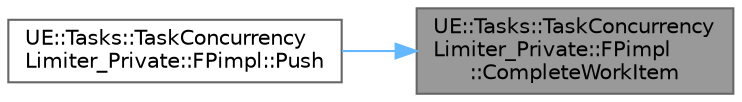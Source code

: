 digraph "UE::Tasks::TaskConcurrencyLimiter_Private::FPimpl::CompleteWorkItem"
{
 // INTERACTIVE_SVG=YES
 // LATEX_PDF_SIZE
  bgcolor="transparent";
  edge [fontname=Helvetica,fontsize=10,labelfontname=Helvetica,labelfontsize=10];
  node [fontname=Helvetica,fontsize=10,shape=box,height=0.2,width=0.4];
  rankdir="RL";
  Node1 [id="Node000001",label="UE::Tasks::TaskConcurrency\lLimiter_Private::FPimpl\l::CompleteWorkItem",height=0.2,width=0.4,color="gray40", fillcolor="grey60", style="filled", fontcolor="black",tooltip=" "];
  Node1 -> Node2 [id="edge1_Node000001_Node000002",dir="back",color="steelblue1",style="solid",tooltip=" "];
  Node2 [id="Node000002",label="UE::Tasks::TaskConcurrency\lLimiter_Private::FPimpl::Push",height=0.2,width=0.4,color="grey40", fillcolor="white", style="filled",URL="$d8/d09/classUE_1_1Tasks_1_1TaskConcurrencyLimiter__Private_1_1FPimpl.html#a55f24a9ec0a6085975039af024b77525",tooltip=" "];
}
